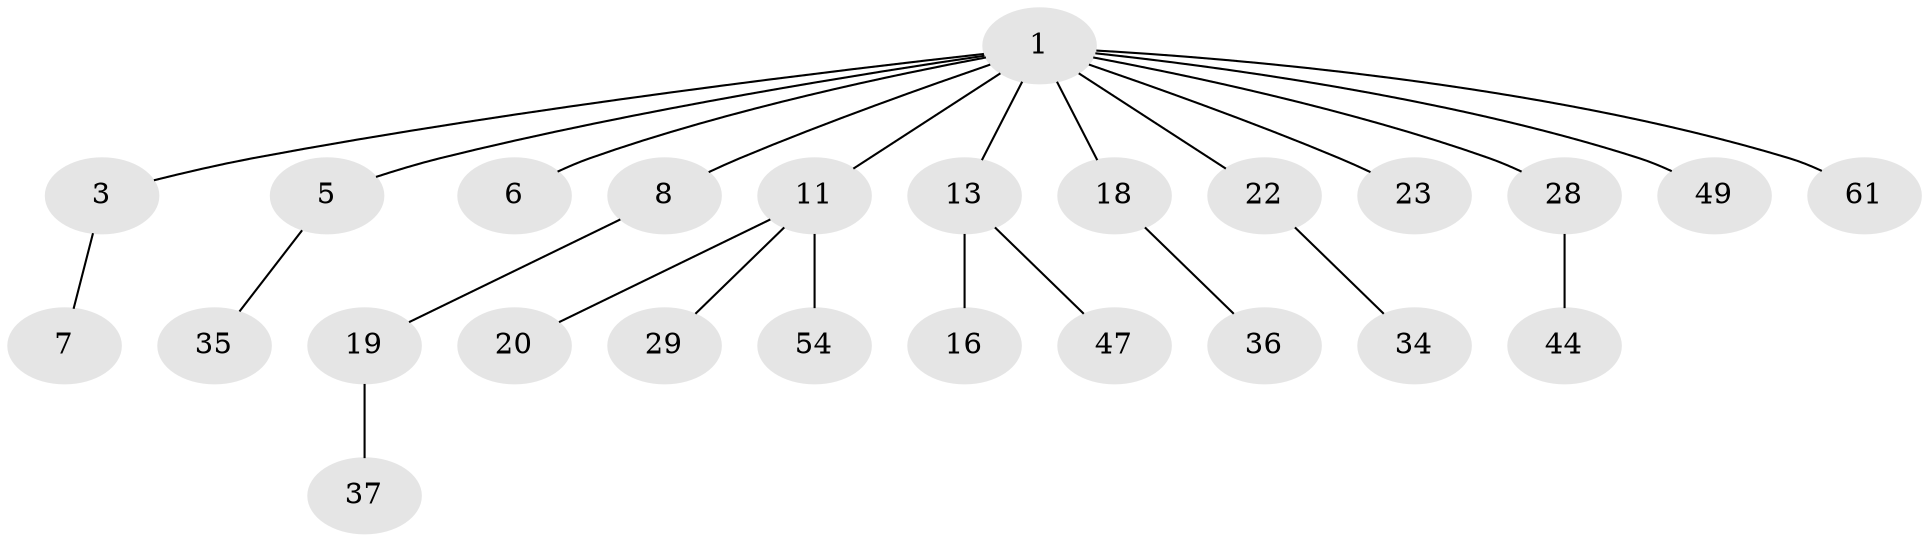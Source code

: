 // original degree distribution, {6: 0.011904761904761904, 7: 0.011904761904761904, 3: 0.15476190476190477, 2: 0.23809523809523808, 4: 0.08333333333333333, 5: 0.011904761904761904, 1: 0.4880952380952381}
// Generated by graph-tools (version 1.1) at 2025/19/03/04/25 18:19:07]
// undirected, 25 vertices, 24 edges
graph export_dot {
graph [start="1"]
  node [color=gray90,style=filled];
  1 [super="+2+4+14"];
  3 [super="+17"];
  5 [super="+75"];
  6 [super="+9+21"];
  7 [super="+51"];
  8 [super="+10+12+59"];
  11 [super="+25+41"];
  13 [super="+33+15"];
  16 [super="+40+80"];
  18 [super="+24+65+32"];
  19;
  20 [super="+70"];
  22 [super="+58+27"];
  23 [super="+66+62+42+31"];
  28 [super="+78+30"];
  29;
  34;
  35 [super="+82"];
  36 [super="+43"];
  37;
  44 [super="+77"];
  47;
  49;
  54;
  61;
  1 -- 6;
  1 -- 49;
  1 -- 61;
  1 -- 3;
  1 -- 5;
  1 -- 23;
  1 -- 11;
  1 -- 28;
  1 -- 13;
  1 -- 8;
  1 -- 22;
  1 -- 18;
  3 -- 7;
  5 -- 35;
  8 -- 19;
  11 -- 20;
  11 -- 29;
  11 -- 54;
  13 -- 16;
  13 -- 47;
  18 -- 36;
  19 -- 37;
  22 -- 34;
  28 -- 44;
}
